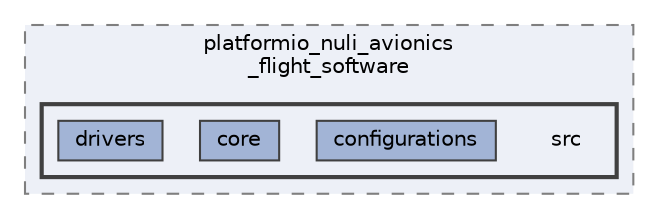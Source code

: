 digraph "nuli-avionics-flight-software/platformio_nuli_avionics_flight_software/src"
{
 // LATEX_PDF_SIZE
  bgcolor="transparent";
  edge [fontname=Helvetica,fontsize=10,labelfontname=Helvetica,labelfontsize=10];
  node [fontname=Helvetica,fontsize=10,shape=box,height=0.2,width=0.4];
  compound=true
  subgraph clusterdir_e911f454e46a06d578c1c7cb1b8471a4 {
    graph [ bgcolor="#edf0f7", pencolor="grey50", label="platformio_nuli_avionics\l_flight_software", fontname=Helvetica,fontsize=10 style="filled,dashed", URL="dir_e911f454e46a06d578c1c7cb1b8471a4.html",tooltip=""]
  subgraph clusterdir_b1a3547df3288ce2ff39086b4a8f4fe5 {
    graph [ bgcolor="#edf0f7", pencolor="grey25", label="", fontname=Helvetica,fontsize=10 style="filled,bold", URL="dir_b1a3547df3288ce2ff39086b4a8f4fe5.html",tooltip=""]
    dir_b1a3547df3288ce2ff39086b4a8f4fe5 [shape=plaintext, label="src"];
  dir_c4162045fe37151565ba6c252ae65b9f [label="configurations", fillcolor="#a2b4d6", color="grey25", style="filled", URL="dir_c4162045fe37151565ba6c252ae65b9f.html",tooltip=""];
  dir_d478c79d787dcbea613bc15b55be0354 [label="core", fillcolor="#a2b4d6", color="grey25", style="filled", URL="dir_d478c79d787dcbea613bc15b55be0354.html",tooltip=""];
  dir_14d67dbe37ada86a49ecc78cef5fd5df [label="drivers", fillcolor="#a2b4d6", color="grey25", style="filled", URL="dir_14d67dbe37ada86a49ecc78cef5fd5df.html",tooltip=""];
  }
  }
}
